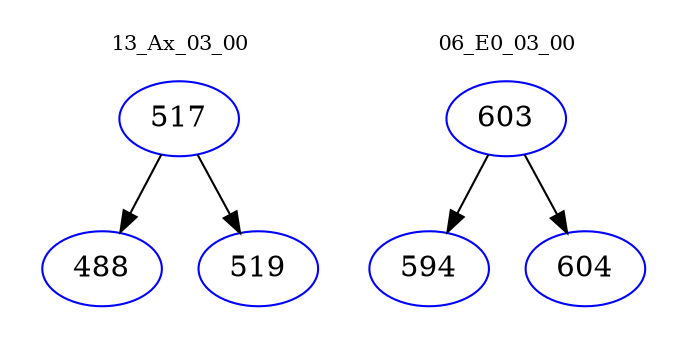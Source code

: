 digraph{
subgraph cluster_0 {
color = white
label = "13_Ax_03_00";
fontsize=10;
T0_517 [label="517", color="blue"]
T0_517 -> T0_488 [color="black"]
T0_488 [label="488", color="blue"]
T0_517 -> T0_519 [color="black"]
T0_519 [label="519", color="blue"]
}
subgraph cluster_1 {
color = white
label = "06_E0_03_00";
fontsize=10;
T1_603 [label="603", color="blue"]
T1_603 -> T1_594 [color="black"]
T1_594 [label="594", color="blue"]
T1_603 -> T1_604 [color="black"]
T1_604 [label="604", color="blue"]
}
}
